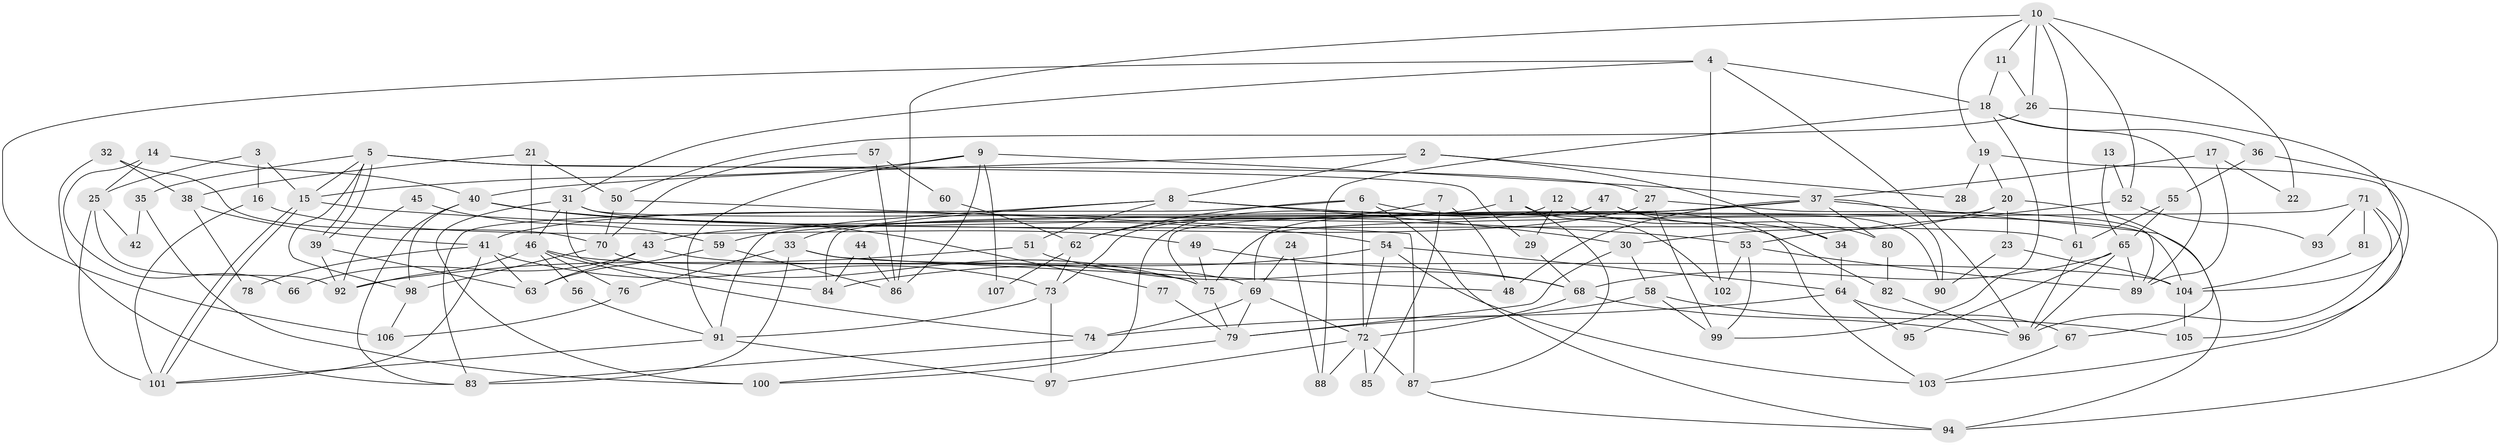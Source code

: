 // Generated by graph-tools (version 1.1) at 2025/26/03/09/25 03:26:18]
// undirected, 107 vertices, 214 edges
graph export_dot {
graph [start="1"]
  node [color=gray90,style=filled];
  1;
  2;
  3;
  4;
  5;
  6;
  7;
  8;
  9;
  10;
  11;
  12;
  13;
  14;
  15;
  16;
  17;
  18;
  19;
  20;
  21;
  22;
  23;
  24;
  25;
  26;
  27;
  28;
  29;
  30;
  31;
  32;
  33;
  34;
  35;
  36;
  37;
  38;
  39;
  40;
  41;
  42;
  43;
  44;
  45;
  46;
  47;
  48;
  49;
  50;
  51;
  52;
  53;
  54;
  55;
  56;
  57;
  58;
  59;
  60;
  61;
  62;
  63;
  64;
  65;
  66;
  67;
  68;
  69;
  70;
  71;
  72;
  73;
  74;
  75;
  76;
  77;
  78;
  79;
  80;
  81;
  82;
  83;
  84;
  85;
  86;
  87;
  88;
  89;
  90;
  91;
  92;
  93;
  94;
  95;
  96;
  97;
  98;
  99;
  100;
  101;
  102;
  103;
  104;
  105;
  106;
  107;
  1 -- 41;
  1 -- 102;
  1 -- 87;
  2 -- 8;
  2 -- 34;
  2 -- 28;
  2 -- 40;
  3 -- 25;
  3 -- 15;
  3 -- 16;
  4 -- 96;
  4 -- 106;
  4 -- 18;
  4 -- 31;
  4 -- 102;
  5 -- 39;
  5 -- 39;
  5 -- 98;
  5 -- 15;
  5 -- 27;
  5 -- 29;
  5 -- 35;
  6 -- 72;
  6 -- 83;
  6 -- 62;
  6 -- 94;
  6 -- 103;
  7 -- 48;
  7 -- 62;
  7 -- 85;
  8 -- 82;
  8 -- 91;
  8 -- 30;
  8 -- 33;
  8 -- 51;
  9 -- 15;
  9 -- 86;
  9 -- 37;
  9 -- 91;
  9 -- 107;
  10 -- 11;
  10 -- 61;
  10 -- 19;
  10 -- 22;
  10 -- 26;
  10 -- 52;
  10 -- 86;
  11 -- 18;
  11 -- 26;
  12 -- 29;
  12 -- 73;
  12 -- 34;
  13 -- 65;
  13 -- 52;
  14 -- 40;
  14 -- 25;
  14 -- 66;
  15 -- 101;
  15 -- 101;
  15 -- 53;
  16 -- 101;
  16 -- 49;
  17 -- 89;
  17 -- 37;
  17 -- 22;
  18 -- 99;
  18 -- 36;
  18 -- 88;
  18 -- 89;
  19 -- 20;
  19 -- 28;
  19 -- 105;
  20 -- 75;
  20 -- 30;
  20 -- 23;
  20 -- 67;
  21 -- 46;
  21 -- 50;
  21 -- 38;
  23 -- 104;
  23 -- 90;
  24 -- 88;
  24 -- 69;
  25 -- 92;
  25 -- 101;
  25 -- 42;
  26 -- 50;
  26 -- 104;
  27 -- 99;
  27 -- 43;
  27 -- 89;
  29 -- 68;
  30 -- 58;
  30 -- 79;
  31 -- 84;
  31 -- 46;
  31 -- 61;
  31 -- 100;
  31 -- 104;
  32 -- 83;
  32 -- 38;
  32 -- 70;
  33 -- 104;
  33 -- 48;
  33 -- 76;
  33 -- 83;
  34 -- 64;
  35 -- 100;
  35 -- 42;
  36 -- 94;
  36 -- 55;
  37 -- 69;
  37 -- 48;
  37 -- 59;
  37 -- 80;
  37 -- 90;
  37 -- 94;
  38 -- 41;
  38 -- 78;
  39 -- 92;
  39 -- 63;
  40 -- 83;
  40 -- 54;
  40 -- 77;
  40 -- 98;
  41 -- 63;
  41 -- 73;
  41 -- 78;
  41 -- 101;
  43 -- 69;
  43 -- 63;
  43 -- 66;
  44 -- 84;
  44 -- 86;
  45 -- 92;
  45 -- 59;
  46 -- 74;
  46 -- 56;
  46 -- 75;
  46 -- 76;
  46 -- 92;
  47 -- 90;
  47 -- 100;
  47 -- 80;
  47 -- 84;
  49 -- 75;
  49 -- 68;
  50 -- 87;
  50 -- 70;
  51 -- 68;
  51 -- 92;
  52 -- 53;
  52 -- 93;
  53 -- 89;
  53 -- 99;
  53 -- 102;
  54 -- 72;
  54 -- 64;
  54 -- 84;
  54 -- 103;
  55 -- 61;
  55 -- 65;
  56 -- 91;
  57 -- 86;
  57 -- 70;
  57 -- 60;
  58 -- 105;
  58 -- 79;
  58 -- 99;
  59 -- 63;
  59 -- 86;
  60 -- 62;
  61 -- 96;
  62 -- 73;
  62 -- 107;
  64 -- 67;
  64 -- 74;
  64 -- 95;
  65 -- 89;
  65 -- 68;
  65 -- 95;
  65 -- 96;
  67 -- 103;
  68 -- 72;
  68 -- 96;
  69 -- 72;
  69 -- 79;
  69 -- 74;
  70 -- 75;
  70 -- 98;
  71 -- 103;
  71 -- 96;
  71 -- 75;
  71 -- 81;
  71 -- 93;
  72 -- 87;
  72 -- 85;
  72 -- 88;
  72 -- 97;
  73 -- 97;
  73 -- 91;
  74 -- 83;
  75 -- 79;
  76 -- 106;
  77 -- 79;
  79 -- 100;
  80 -- 82;
  81 -- 104;
  82 -- 96;
  87 -- 94;
  91 -- 101;
  91 -- 97;
  98 -- 106;
  104 -- 105;
}
